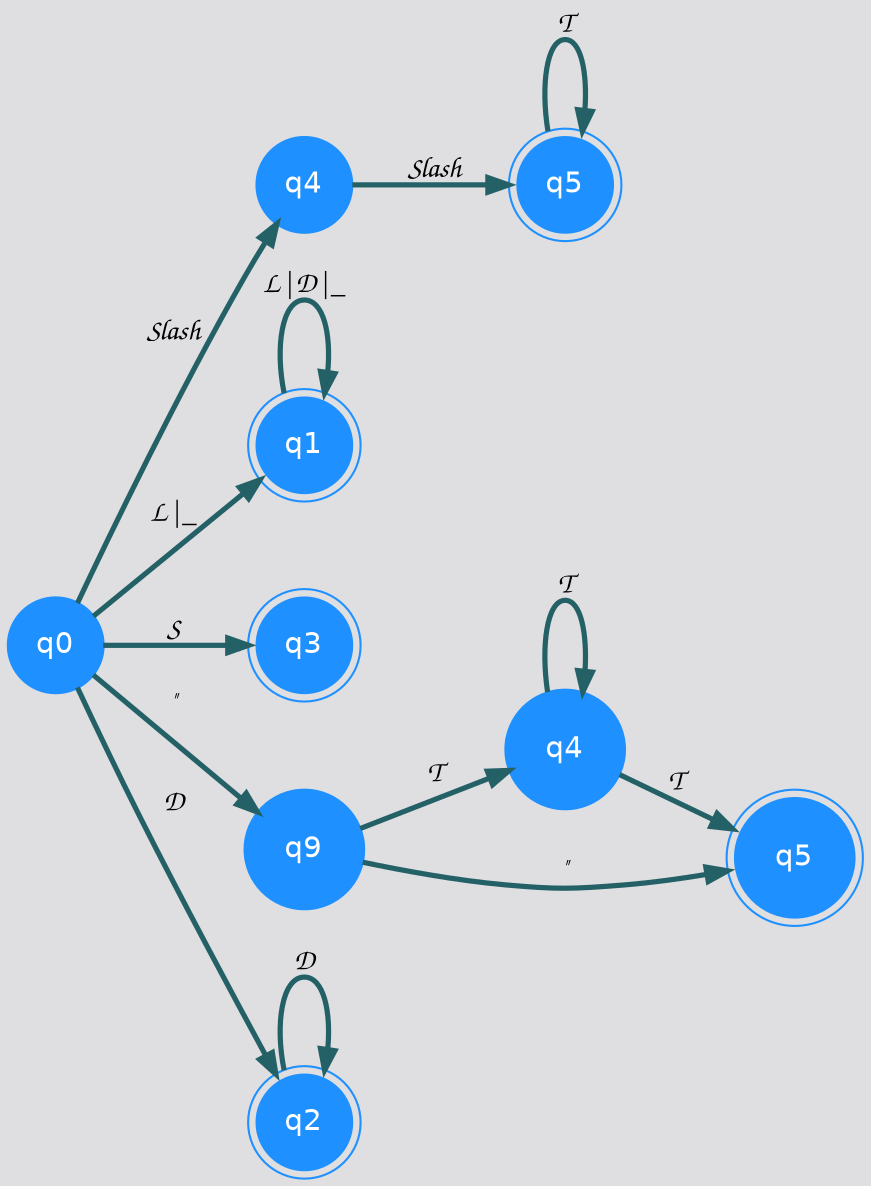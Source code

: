 digraph automa {
nodesep=0.6;
rankdir=LR;
bgcolor = "#DFDFE1";
node [shape = circle, color=dodgerblue,style=filled,fontname ="helvetica" ,fontcolor=white];
edge[penwidth=2.5, color="#246167" ,fontname ="Comic Sans MS",fontcolor=Black ]
nodoRaiz[label="q0"];
nodoSlash [shape=circle, label="q4"];
nodoTodillo [shape=doublecircle, label="q5"];
nodoRaiz->nodoSlash [label=" Slash\ "];
nodoSlash->nodoTodillo [label=" Slash\ "];
nodoTodillo->nodoTodillo [label=" T "];
nodoLetra[shape=doublecircle,label="q1"];
nodoRaiz->nodoLetra[label="L|_"];
nodoLetra->nodoLetra[label="L|D|_"];
nodoSimbolo [shape=doublecircle, label="q3"];
nodoRaiz->nodoSimbolo[label="S"];
nodoComilla1 [shape=circle, label=" q9 "];
nodoT [shape=circle, label=" q4 "];
nodoComilla2 [shape=doublecircle, label=" q5 "];
nodoRaiz->nodoComilla1 [label=" \" "];
nodoComilla1->nodoT [label=" T "];
nodoT->nodoT [label=" T "];
nodoT->nodoComilla2 [label=" T "];
nodoComilla1->nodoComilla2 [label=" \" "]; 
nodoDigito[shape=doublecircle,label="q2"];
nodoRaiz->nodoDigito[label="D"];
nodoDigito->nodoDigito[label="D"];
}
